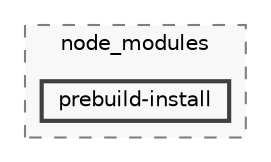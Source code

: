 digraph "backend/node_modules/prebuild-install"
{
 // LATEX_PDF_SIZE
  bgcolor="transparent";
  edge [fontname=Helvetica,fontsize=10,labelfontname=Helvetica,labelfontsize=10];
  node [fontname=Helvetica,fontsize=10,shape=box,height=0.2,width=0.4];
  compound=true
  subgraph clusterdir_86dbea9de526ba50b112ba867d8b4b1f {
    graph [ bgcolor="#f8f8f8", pencolor="grey50", label="node_modules", fontname=Helvetica,fontsize=10 style="filled,dashed", URL="dir_86dbea9de526ba50b112ba867d8b4b1f.html",tooltip=""]
  dir_4dc3cc60044294712e35d216587ca23d [label="prebuild-install", fillcolor="#f8f8f8", color="grey25", style="filled,bold", URL="dir_4dc3cc60044294712e35d216587ca23d.html",tooltip=""];
  }
}
